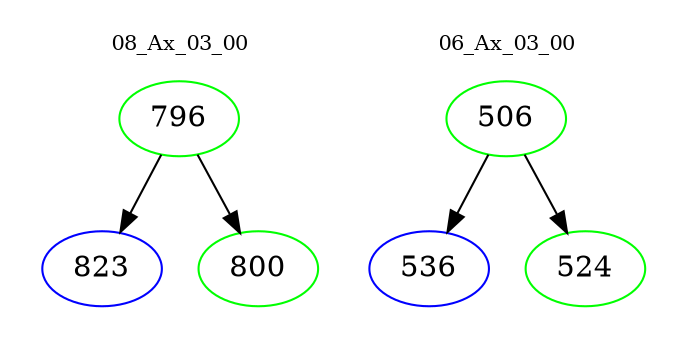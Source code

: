 digraph{
subgraph cluster_0 {
color = white
label = "08_Ax_03_00";
fontsize=10;
T0_796 [label="796", color="green"]
T0_796 -> T0_823 [color="black"]
T0_823 [label="823", color="blue"]
T0_796 -> T0_800 [color="black"]
T0_800 [label="800", color="green"]
}
subgraph cluster_1 {
color = white
label = "06_Ax_03_00";
fontsize=10;
T1_506 [label="506", color="green"]
T1_506 -> T1_536 [color="black"]
T1_536 [label="536", color="blue"]
T1_506 -> T1_524 [color="black"]
T1_524 [label="524", color="green"]
}
}
